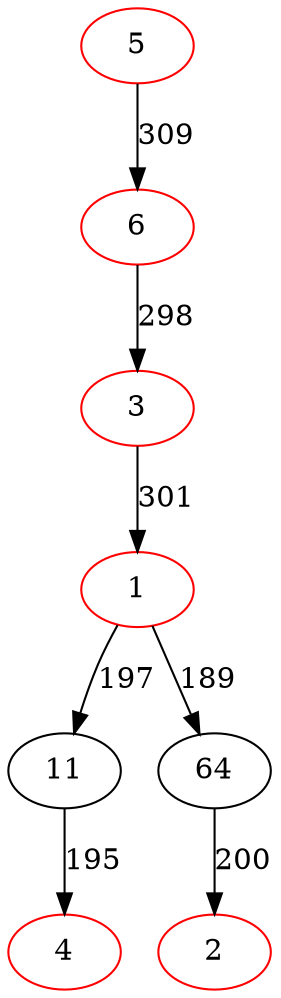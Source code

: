 digraph {
5[color=red]
6[color=red]
3[color=red]
1[color=red]
11[color=black]
4[color=red]
11->4[label=195]
1->11[label=197]
64[color=black]
2[color=red]
64->2[label=200]
1->64[label=189]
3->1[label=301]
6->3[label=298]
5->6[label=309]
}